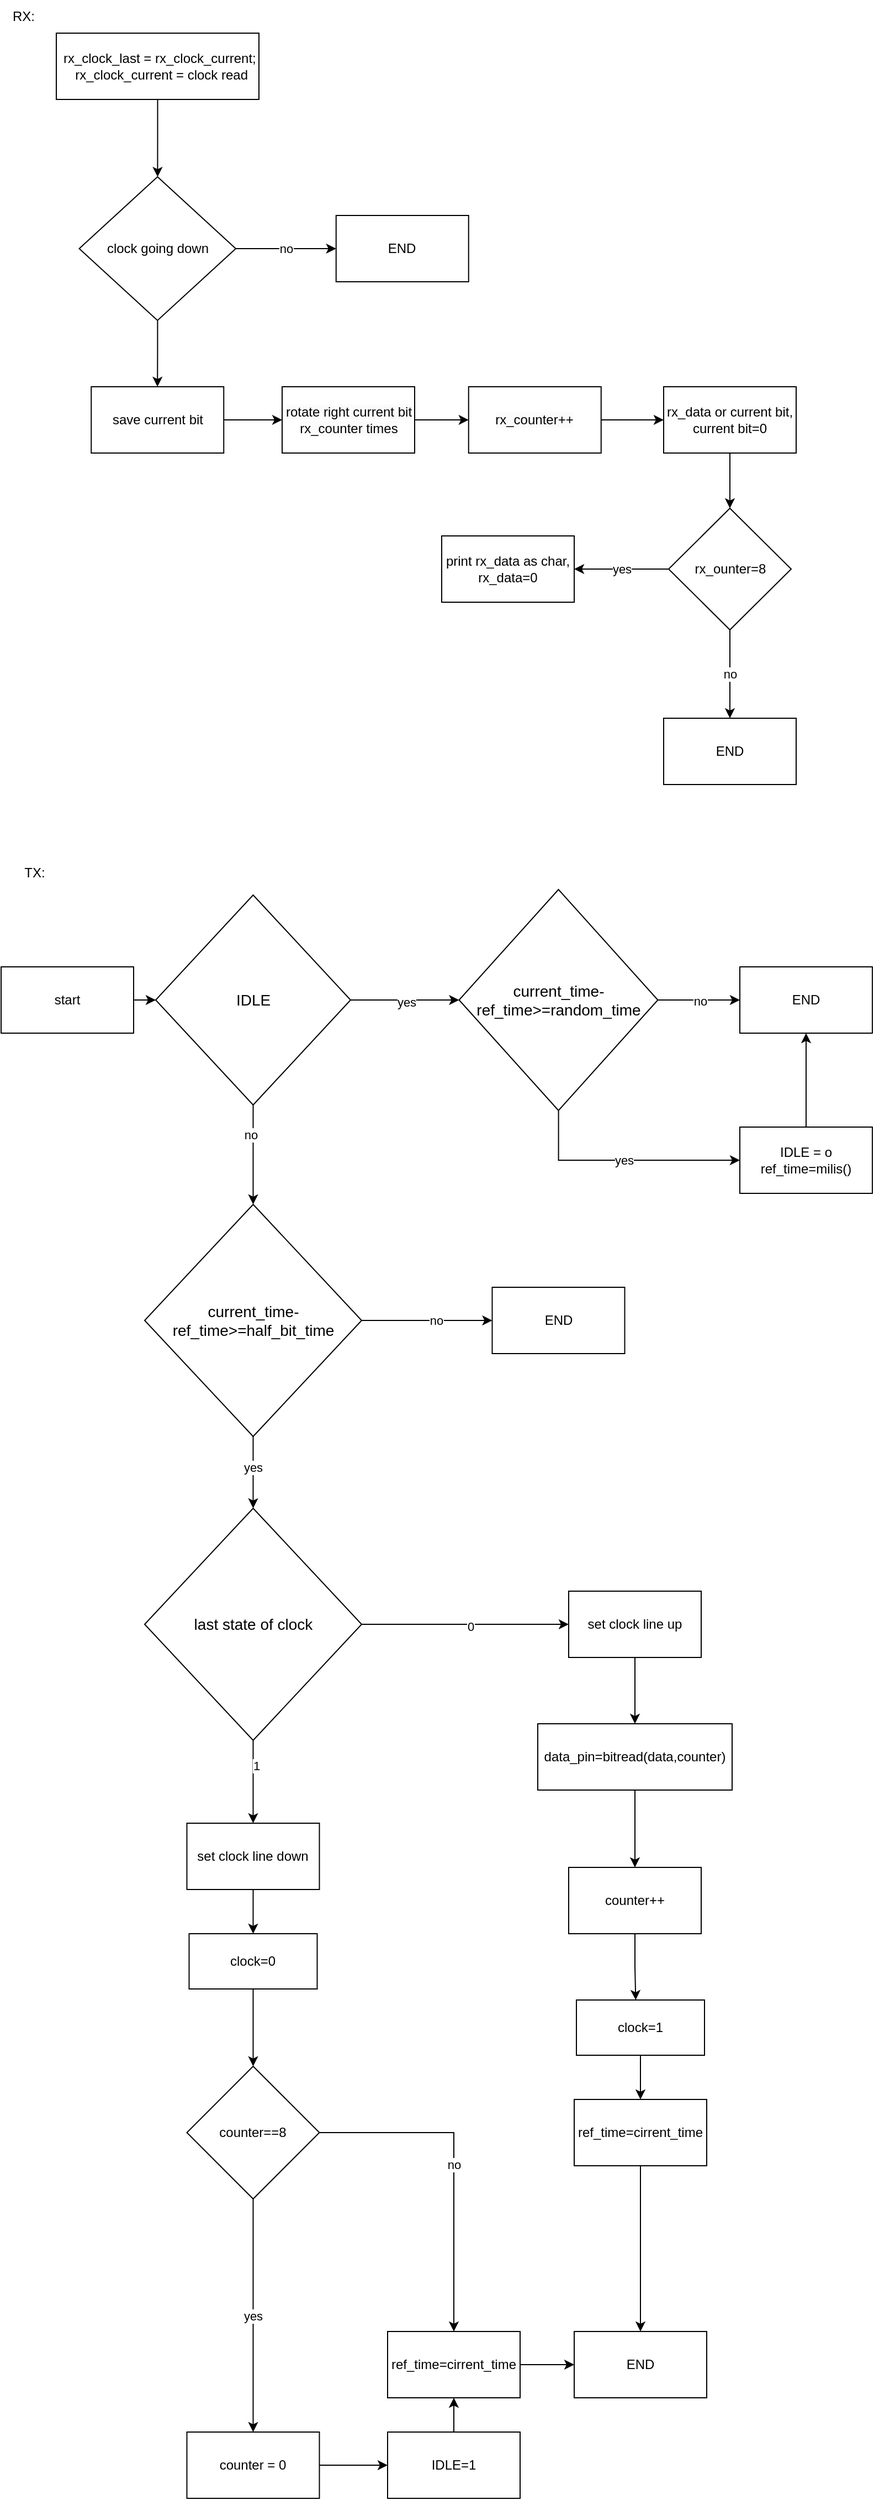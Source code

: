 <mxfile version="24.8.6">
  <diagram name="Page-1" id="fvH-GBh8lEM_DRjrQgWB">
    <mxGraphModel dx="1886" dy="-363" grid="1" gridSize="10" guides="1" tooltips="1" connect="1" arrows="1" fold="1" page="1" pageScale="1" pageWidth="827" pageHeight="1169" math="0" shadow="0">
      <root>
        <mxCell id="0" />
        <mxCell id="1" parent="0" />
        <mxCell id="hqMTRgyAmCMBQqR6_Q0m-12" value="&lt;div&gt;RX:&lt;/div&gt;" style="text;html=1;align=center;verticalAlign=middle;resizable=0;points=[];autosize=1;strokeColor=none;fillColor=none;" vertex="1" parent="1">
          <mxGeometry x="10" y="1169" width="40" height="30" as="geometry" />
        </mxCell>
        <mxCell id="hqMTRgyAmCMBQqR6_Q0m-68" value="TX:" style="text;html=1;align=center;verticalAlign=middle;resizable=0;points=[];autosize=1;strokeColor=none;fillColor=none;" vertex="1" parent="1">
          <mxGeometry x="20" y="1944" width="40" height="30" as="geometry" />
        </mxCell>
        <mxCell id="hqMTRgyAmCMBQqR6_Q0m-73" value="" style="edgeStyle=orthogonalEdgeStyle;rounded=0;orthogonalLoop=1;jettySize=auto;html=1;entryX=0;entryY=0.5;entryDx=0;entryDy=0;" edge="1" parent="1" source="hqMTRgyAmCMBQqR6_Q0m-70" target="hqMTRgyAmCMBQqR6_Q0m-117">
          <mxGeometry relative="1" as="geometry" />
        </mxCell>
        <mxCell id="hqMTRgyAmCMBQqR6_Q0m-111" value="yes" style="edgeLabel;html=1;align=center;verticalAlign=middle;resizable=0;points=[];" vertex="1" connectable="0" parent="hqMTRgyAmCMBQqR6_Q0m-73">
          <mxGeometry x="0.018" y="-2" relative="1" as="geometry">
            <mxPoint as="offset" />
          </mxGeometry>
        </mxCell>
        <mxCell id="hqMTRgyAmCMBQqR6_Q0m-75" value="" style="edgeStyle=orthogonalEdgeStyle;rounded=0;orthogonalLoop=1;jettySize=auto;html=1;" edge="1" parent="1" source="hqMTRgyAmCMBQqR6_Q0m-70" target="hqMTRgyAmCMBQqR6_Q0m-74">
          <mxGeometry relative="1" as="geometry" />
        </mxCell>
        <mxCell id="hqMTRgyAmCMBQqR6_Q0m-112" value="no" style="edgeLabel;html=1;align=center;verticalAlign=middle;resizable=0;points=[];" vertex="1" connectable="0" parent="hqMTRgyAmCMBQqR6_Q0m-75">
          <mxGeometry x="-0.4" y="-3" relative="1" as="geometry">
            <mxPoint as="offset" />
          </mxGeometry>
        </mxCell>
        <mxCell id="hqMTRgyAmCMBQqR6_Q0m-70" value="&lt;span style=&quot;font-size: 14px;&quot;&gt;IDLE&lt;/span&gt;" style="rhombus;whiteSpace=wrap;html=1;" vertex="1" parent="1">
          <mxGeometry x="150" y="1979" width="176.5" height="190" as="geometry" />
        </mxCell>
        <mxCell id="hqMTRgyAmCMBQqR6_Q0m-72" value="END" style="whiteSpace=wrap;html=1;" vertex="1" parent="1">
          <mxGeometry x="679" y="2044" width="120" height="60" as="geometry" />
        </mxCell>
        <mxCell id="hqMTRgyAmCMBQqR6_Q0m-77" value="" style="edgeStyle=orthogonalEdgeStyle;rounded=0;orthogonalLoop=1;jettySize=auto;html=1;" edge="1" parent="1" source="hqMTRgyAmCMBQqR6_Q0m-74" target="hqMTRgyAmCMBQqR6_Q0m-76">
          <mxGeometry relative="1" as="geometry" />
        </mxCell>
        <mxCell id="hqMTRgyAmCMBQqR6_Q0m-78" value="no" style="edgeLabel;html=1;align=center;verticalAlign=middle;resizable=0;points=[];" vertex="1" connectable="0" parent="hqMTRgyAmCMBQqR6_Q0m-77">
          <mxGeometry x="0.136" relative="1" as="geometry">
            <mxPoint as="offset" />
          </mxGeometry>
        </mxCell>
        <mxCell id="hqMTRgyAmCMBQqR6_Q0m-80" value="" style="edgeStyle=orthogonalEdgeStyle;rounded=0;orthogonalLoop=1;jettySize=auto;html=1;" edge="1" parent="1" source="hqMTRgyAmCMBQqR6_Q0m-74" target="hqMTRgyAmCMBQqR6_Q0m-79">
          <mxGeometry relative="1" as="geometry" />
        </mxCell>
        <mxCell id="hqMTRgyAmCMBQqR6_Q0m-84" value="yes" style="edgeLabel;html=1;align=center;verticalAlign=middle;resizable=0;points=[];" vertex="1" connectable="0" parent="hqMTRgyAmCMBQqR6_Q0m-80">
          <mxGeometry x="-0.158" y="-1" relative="1" as="geometry">
            <mxPoint as="offset" />
          </mxGeometry>
        </mxCell>
        <mxCell id="hqMTRgyAmCMBQqR6_Q0m-74" value="&lt;span style=&quot;font-size: 14px;&quot;&gt;current_time-ref_time&amp;gt;=half_bit_time&lt;/span&gt;" style="rhombus;whiteSpace=wrap;html=1;" vertex="1" parent="1">
          <mxGeometry x="140" y="2259" width="196.5" height="210" as="geometry" />
        </mxCell>
        <mxCell id="hqMTRgyAmCMBQqR6_Q0m-76" value="END" style="whiteSpace=wrap;html=1;" vertex="1" parent="1">
          <mxGeometry x="454.75" y="2334" width="120" height="60" as="geometry" />
        </mxCell>
        <mxCell id="hqMTRgyAmCMBQqR6_Q0m-82" value="" style="edgeStyle=orthogonalEdgeStyle;rounded=0;orthogonalLoop=1;jettySize=auto;html=1;entryX=0;entryY=0.5;entryDx=0;entryDy=0;" edge="1" parent="1" source="hqMTRgyAmCMBQqR6_Q0m-79" target="hqMTRgyAmCMBQqR6_Q0m-88">
          <mxGeometry relative="1" as="geometry">
            <mxPoint x="454.75" y="2654" as="targetPoint" />
          </mxGeometry>
        </mxCell>
        <mxCell id="hqMTRgyAmCMBQqR6_Q0m-83" value="0" style="edgeLabel;html=1;align=center;verticalAlign=middle;resizable=0;points=[];" vertex="1" connectable="0" parent="hqMTRgyAmCMBQqR6_Q0m-82">
          <mxGeometry x="0.051" y="-2" relative="1" as="geometry">
            <mxPoint as="offset" />
          </mxGeometry>
        </mxCell>
        <mxCell id="hqMTRgyAmCMBQqR6_Q0m-96" value="" style="edgeStyle=orthogonalEdgeStyle;rounded=0;orthogonalLoop=1;jettySize=auto;html=1;entryX=0.5;entryY=0;entryDx=0;entryDy=0;" edge="1" parent="1" source="hqMTRgyAmCMBQqR6_Q0m-79" target="hqMTRgyAmCMBQqR6_Q0m-98">
          <mxGeometry relative="1" as="geometry">
            <mxPoint x="238.25" y="3249" as="targetPoint" />
          </mxGeometry>
        </mxCell>
        <mxCell id="hqMTRgyAmCMBQqR6_Q0m-97" value="1" style="edgeLabel;html=1;align=center;verticalAlign=middle;resizable=0;points=[];" vertex="1" connectable="0" parent="hqMTRgyAmCMBQqR6_Q0m-96">
          <mxGeometry x="-0.395" y="2" relative="1" as="geometry">
            <mxPoint as="offset" />
          </mxGeometry>
        </mxCell>
        <mxCell id="hqMTRgyAmCMBQqR6_Q0m-79" value="&lt;span style=&quot;font-size: 14px;&quot;&gt;last state of clock&lt;/span&gt;" style="rhombus;whiteSpace=wrap;html=1;" vertex="1" parent="1">
          <mxGeometry x="140" y="2534" width="196.5" height="210" as="geometry" />
        </mxCell>
        <mxCell id="hqMTRgyAmCMBQqR6_Q0m-85" style="edgeStyle=orthogonalEdgeStyle;rounded=0;orthogonalLoop=1;jettySize=auto;html=1;entryX=0.5;entryY=0;entryDx=0;entryDy=0;" edge="1" parent="1" source="hqMTRgyAmCMBQqR6_Q0m-86" target="hqMTRgyAmCMBQqR6_Q0m-128">
          <mxGeometry relative="1" as="geometry">
            <mxPoint x="584" y="2849" as="targetPoint" />
          </mxGeometry>
        </mxCell>
        <mxCell id="hqMTRgyAmCMBQqR6_Q0m-86" value="data_pin=bitread(data,counter)" style="rounded=0;whiteSpace=wrap;html=1;" vertex="1" parent="1">
          <mxGeometry x="496" y="2729" width="176" height="60" as="geometry" />
        </mxCell>
        <mxCell id="hqMTRgyAmCMBQqR6_Q0m-87" style="edgeStyle=orthogonalEdgeStyle;rounded=0;orthogonalLoop=1;jettySize=auto;html=1;entryX=0.5;entryY=0;entryDx=0;entryDy=0;" edge="1" parent="1" source="hqMTRgyAmCMBQqR6_Q0m-88" target="hqMTRgyAmCMBQqR6_Q0m-86">
          <mxGeometry relative="1" as="geometry" />
        </mxCell>
        <mxCell id="hqMTRgyAmCMBQqR6_Q0m-88" value="set clock line up" style="whiteSpace=wrap;html=1;" vertex="1" parent="1">
          <mxGeometry x="524" y="2609" width="120" height="60" as="geometry" />
        </mxCell>
        <mxCell id="hqMTRgyAmCMBQqR6_Q0m-89" value="" style="edgeStyle=orthogonalEdgeStyle;rounded=0;orthogonalLoop=1;jettySize=auto;html=1;exitX=0.5;exitY=1;exitDx=0;exitDy=0;entryX=0.463;entryY=0;entryDx=0;entryDy=0;entryPerimeter=0;" edge="1" parent="1" source="hqMTRgyAmCMBQqR6_Q0m-128" target="hqMTRgyAmCMBQqR6_Q0m-92">
          <mxGeometry relative="1" as="geometry">
            <mxPoint x="584" y="2929" as="sourcePoint" />
            <Array as="points" />
          </mxGeometry>
        </mxCell>
        <mxCell id="hqMTRgyAmCMBQqR6_Q0m-94" value="" style="edgeStyle=orthogonalEdgeStyle;rounded=0;orthogonalLoop=1;jettySize=auto;html=1;entryX=0.5;entryY=0;entryDx=0;entryDy=0;" edge="1" parent="1" source="hqMTRgyAmCMBQqR6_Q0m-92" target="hqMTRgyAmCMBQqR6_Q0m-127">
          <mxGeometry relative="1" as="geometry" />
        </mxCell>
        <mxCell id="hqMTRgyAmCMBQqR6_Q0m-92" value="clock=1" style="whiteSpace=wrap;html=1;" vertex="1" parent="1">
          <mxGeometry x="531" y="2979" width="116" height="50" as="geometry" />
        </mxCell>
        <mxCell id="hqMTRgyAmCMBQqR6_Q0m-131" style="edgeStyle=orthogonalEdgeStyle;rounded=0;orthogonalLoop=1;jettySize=auto;html=1;entryX=0.5;entryY=0;entryDx=0;entryDy=0;" edge="1" parent="1" source="hqMTRgyAmCMBQqR6_Q0m-98" target="hqMTRgyAmCMBQqR6_Q0m-130">
          <mxGeometry relative="1" as="geometry" />
        </mxCell>
        <mxCell id="hqMTRgyAmCMBQqR6_Q0m-98" value="&lt;div&gt;set clock line down&lt;/div&gt;" style="rounded=0;whiteSpace=wrap;html=1;" vertex="1" parent="1">
          <mxGeometry x="178.25" y="2819" width="120" height="60" as="geometry" />
        </mxCell>
        <mxCell id="hqMTRgyAmCMBQqR6_Q0m-132" style="edgeStyle=orthogonalEdgeStyle;rounded=0;orthogonalLoop=1;jettySize=auto;html=1;entryX=0;entryY=0.5;entryDx=0;entryDy=0;" edge="1" parent="1" source="hqMTRgyAmCMBQqR6_Q0m-100" target="hqMTRgyAmCMBQqR6_Q0m-105">
          <mxGeometry relative="1" as="geometry" />
        </mxCell>
        <mxCell id="hqMTRgyAmCMBQqR6_Q0m-100" value="ref_time=cirrent_time" style="whiteSpace=wrap;html=1;" vertex="1" parent="1">
          <mxGeometry x="360" y="3279" width="120" height="60" as="geometry" />
        </mxCell>
        <mxCell id="hqMTRgyAmCMBQqR6_Q0m-104" value="" style="edgeStyle=orthogonalEdgeStyle;rounded=0;orthogonalLoop=1;jettySize=auto;html=1;exitX=0.5;exitY=1;exitDx=0;exitDy=0;" edge="1" parent="1" source="hqMTRgyAmCMBQqR6_Q0m-130" target="hqMTRgyAmCMBQqR6_Q0m-103">
          <mxGeometry relative="1" as="geometry">
            <mxPoint x="238.25" y="3169" as="sourcePoint" />
          </mxGeometry>
        </mxCell>
        <mxCell id="hqMTRgyAmCMBQqR6_Q0m-106" value="no" style="edgeStyle=orthogonalEdgeStyle;rounded=0;orthogonalLoop=1;jettySize=auto;html=1;entryX=0.5;entryY=0;entryDx=0;entryDy=0;" edge="1" parent="1" source="hqMTRgyAmCMBQqR6_Q0m-103" target="hqMTRgyAmCMBQqR6_Q0m-100">
          <mxGeometry relative="1" as="geometry">
            <Array as="points">
              <mxPoint x="420" y="3099" />
            </Array>
          </mxGeometry>
        </mxCell>
        <mxCell id="hqMTRgyAmCMBQqR6_Q0m-108" value="yes" style="edgeStyle=orthogonalEdgeStyle;rounded=0;orthogonalLoop=1;jettySize=auto;html=1;" edge="1" parent="1" source="hqMTRgyAmCMBQqR6_Q0m-103" target="hqMTRgyAmCMBQqR6_Q0m-107">
          <mxGeometry relative="1" as="geometry" />
        </mxCell>
        <mxCell id="hqMTRgyAmCMBQqR6_Q0m-103" value="counter==8" style="rhombus;whiteSpace=wrap;html=1;rounded=0;" vertex="1" parent="1">
          <mxGeometry x="178.25" y="3039" width="120" height="120" as="geometry" />
        </mxCell>
        <mxCell id="hqMTRgyAmCMBQqR6_Q0m-105" value="END" style="whiteSpace=wrap;html=1;rounded=0;" vertex="1" parent="1">
          <mxGeometry x="529" y="3279" width="120" height="60" as="geometry" />
        </mxCell>
        <mxCell id="hqMTRgyAmCMBQqR6_Q0m-109" style="edgeStyle=orthogonalEdgeStyle;rounded=0;orthogonalLoop=1;jettySize=auto;html=1;entryX=0;entryY=0.5;entryDx=0;entryDy=0;" edge="1" parent="1" source="hqMTRgyAmCMBQqR6_Q0m-107" target="hqMTRgyAmCMBQqR6_Q0m-113">
          <mxGeometry relative="1" as="geometry">
            <mxPoint x="440" y="3400" as="targetPoint" />
          </mxGeometry>
        </mxCell>
        <mxCell id="hqMTRgyAmCMBQqR6_Q0m-107" value="&lt;div&gt;counter = 0&lt;/div&gt;" style="whiteSpace=wrap;html=1;rounded=0;" vertex="1" parent="1">
          <mxGeometry x="178.25" y="3370" width="120" height="60" as="geometry" />
        </mxCell>
        <mxCell id="hqMTRgyAmCMBQqR6_Q0m-116" value="" style="edgeStyle=orthogonalEdgeStyle;rounded=0;orthogonalLoop=1;jettySize=auto;html=1;entryX=0.5;entryY=1;entryDx=0;entryDy=0;" edge="1" parent="1" source="hqMTRgyAmCMBQqR6_Q0m-113" target="hqMTRgyAmCMBQqR6_Q0m-100">
          <mxGeometry relative="1" as="geometry">
            <mxPoint x="531" y="3499" as="targetPoint" />
            <Array as="points">
              <mxPoint x="420" y="3399" />
              <mxPoint x="420" y="3399" />
            </Array>
          </mxGeometry>
        </mxCell>
        <mxCell id="hqMTRgyAmCMBQqR6_Q0m-113" value="IDLE=1" style="whiteSpace=wrap;html=1;" vertex="1" parent="1">
          <mxGeometry x="360" y="3370" width="120" height="60" as="geometry" />
        </mxCell>
        <mxCell id="hqMTRgyAmCMBQqR6_Q0m-118" style="edgeStyle=orthogonalEdgeStyle;rounded=0;orthogonalLoop=1;jettySize=auto;html=1;entryX=0;entryY=0.5;entryDx=0;entryDy=0;" edge="1" parent="1" source="hqMTRgyAmCMBQqR6_Q0m-117" target="hqMTRgyAmCMBQqR6_Q0m-72">
          <mxGeometry relative="1" as="geometry" />
        </mxCell>
        <mxCell id="hqMTRgyAmCMBQqR6_Q0m-119" value="no" style="edgeLabel;html=1;align=center;verticalAlign=middle;resizable=0;points=[];" vertex="1" connectable="0" parent="hqMTRgyAmCMBQqR6_Q0m-118">
          <mxGeometry x="0.03" y="-1" relative="1" as="geometry">
            <mxPoint as="offset" />
          </mxGeometry>
        </mxCell>
        <mxCell id="hqMTRgyAmCMBQqR6_Q0m-121" value="yes" style="edgeStyle=orthogonalEdgeStyle;rounded=0;orthogonalLoop=1;jettySize=auto;html=1;" edge="1" parent="1" source="hqMTRgyAmCMBQqR6_Q0m-117" target="hqMTRgyAmCMBQqR6_Q0m-120">
          <mxGeometry relative="1" as="geometry">
            <Array as="points">
              <mxPoint x="515" y="2219" />
            </Array>
          </mxGeometry>
        </mxCell>
        <mxCell id="hqMTRgyAmCMBQqR6_Q0m-117" value="&lt;span style=&quot;font-size: 14px;&quot;&gt;current_time-ref_time&amp;gt;=random_time&lt;/span&gt;" style="rhombus;whiteSpace=wrap;html=1;" vertex="1" parent="1">
          <mxGeometry x="424.75" y="1974" width="180" height="200" as="geometry" />
        </mxCell>
        <mxCell id="hqMTRgyAmCMBQqR6_Q0m-124" style="edgeStyle=orthogonalEdgeStyle;rounded=0;orthogonalLoop=1;jettySize=auto;html=1;entryX=0.5;entryY=1;entryDx=0;entryDy=0;" edge="1" parent="1" source="hqMTRgyAmCMBQqR6_Q0m-120" target="hqMTRgyAmCMBQqR6_Q0m-72">
          <mxGeometry relative="1" as="geometry" />
        </mxCell>
        <mxCell id="hqMTRgyAmCMBQqR6_Q0m-120" value="IDLE = o&lt;div&gt;ref_time=milis()&lt;/div&gt;" style="whiteSpace=wrap;html=1;" vertex="1" parent="1">
          <mxGeometry x="679" y="2189" width="120" height="60" as="geometry" />
        </mxCell>
        <mxCell id="hqMTRgyAmCMBQqR6_Q0m-126" style="edgeStyle=orthogonalEdgeStyle;rounded=0;orthogonalLoop=1;jettySize=auto;html=1;entryX=0;entryY=0.5;entryDx=0;entryDy=0;" edge="1" parent="1" source="hqMTRgyAmCMBQqR6_Q0m-125" target="hqMTRgyAmCMBQqR6_Q0m-70">
          <mxGeometry relative="1" as="geometry" />
        </mxCell>
        <mxCell id="hqMTRgyAmCMBQqR6_Q0m-125" value="start" style="whiteSpace=wrap;html=1;" vertex="1" parent="1">
          <mxGeometry x="10" y="2044" width="120" height="60" as="geometry" />
        </mxCell>
        <mxCell id="hqMTRgyAmCMBQqR6_Q0m-129" style="edgeStyle=orthogonalEdgeStyle;rounded=0;orthogonalLoop=1;jettySize=auto;html=1;entryX=0.5;entryY=0;entryDx=0;entryDy=0;" edge="1" parent="1" source="hqMTRgyAmCMBQqR6_Q0m-127" target="hqMTRgyAmCMBQqR6_Q0m-105">
          <mxGeometry relative="1" as="geometry">
            <Array as="points">
              <mxPoint x="589" y="3269" />
            </Array>
          </mxGeometry>
        </mxCell>
        <mxCell id="hqMTRgyAmCMBQqR6_Q0m-127" value="ref_time=cirrent_time" style="whiteSpace=wrap;html=1;" vertex="1" parent="1">
          <mxGeometry x="529" y="3069" width="120" height="60" as="geometry" />
        </mxCell>
        <mxCell id="hqMTRgyAmCMBQqR6_Q0m-128" value="counter++" style="whiteSpace=wrap;html=1;rounded=0;" vertex="1" parent="1">
          <mxGeometry x="524" y="2859" width="120" height="60" as="geometry" />
        </mxCell>
        <mxCell id="hqMTRgyAmCMBQqR6_Q0m-130" value="clock=0" style="whiteSpace=wrap;html=1;" vertex="1" parent="1">
          <mxGeometry x="180.25" y="2919" width="116" height="50" as="geometry" />
        </mxCell>
        <mxCell id="hqMTRgyAmCMBQqR6_Q0m-135" value="" style="edgeStyle=orthogonalEdgeStyle;rounded=0;orthogonalLoop=1;jettySize=auto;html=1;" edge="1" parent="1" source="hqMTRgyAmCMBQqR6_Q0m-133" target="hqMTRgyAmCMBQqR6_Q0m-134">
          <mxGeometry relative="1" as="geometry" />
        </mxCell>
        <mxCell id="hqMTRgyAmCMBQqR6_Q0m-133" value="&lt;div&gt;&amp;nbsp;rx_clock_last = rx_clock_current;&lt;/div&gt;&lt;div&gt;&amp;nbsp; rx_clock_current = clock read&lt;/div&gt;" style="whiteSpace=wrap;html=1;" vertex="1" parent="1">
          <mxGeometry x="60" y="1199" width="183.5" height="60" as="geometry" />
        </mxCell>
        <mxCell id="hqMTRgyAmCMBQqR6_Q0m-137" value="no" style="edgeStyle=orthogonalEdgeStyle;rounded=0;orthogonalLoop=1;jettySize=auto;html=1;" edge="1" parent="1" source="hqMTRgyAmCMBQqR6_Q0m-134" target="hqMTRgyAmCMBQqR6_Q0m-136">
          <mxGeometry relative="1" as="geometry" />
        </mxCell>
        <mxCell id="hqMTRgyAmCMBQqR6_Q0m-139" value="" style="edgeStyle=orthogonalEdgeStyle;rounded=0;orthogonalLoop=1;jettySize=auto;html=1;" edge="1" parent="1" source="hqMTRgyAmCMBQqR6_Q0m-134" target="hqMTRgyAmCMBQqR6_Q0m-138">
          <mxGeometry relative="1" as="geometry" />
        </mxCell>
        <mxCell id="hqMTRgyAmCMBQqR6_Q0m-134" value="clock going down" style="rhombus;whiteSpace=wrap;html=1;" vertex="1" parent="1">
          <mxGeometry x="80.75" y="1329" width="141.75" height="130" as="geometry" />
        </mxCell>
        <mxCell id="hqMTRgyAmCMBQqR6_Q0m-136" value="END" style="whiteSpace=wrap;html=1;" vertex="1" parent="1">
          <mxGeometry x="313.375" y="1364" width="120" height="60" as="geometry" />
        </mxCell>
        <mxCell id="hqMTRgyAmCMBQqR6_Q0m-141" value="" style="edgeStyle=orthogonalEdgeStyle;rounded=0;orthogonalLoop=1;jettySize=auto;html=1;entryX=0;entryY=0.5;entryDx=0;entryDy=0;exitX=1;exitY=0.5;exitDx=0;exitDy=0;" edge="1" parent="1" source="hqMTRgyAmCMBQqR6_Q0m-148" target="hqMTRgyAmCMBQqR6_Q0m-144">
          <mxGeometry relative="1" as="geometry">
            <mxPoint x="278.255" y="1549" as="targetPoint" />
          </mxGeometry>
        </mxCell>
        <mxCell id="hqMTRgyAmCMBQqR6_Q0m-147" value="" style="edgeStyle=orthogonalEdgeStyle;rounded=0;orthogonalLoop=1;jettySize=auto;html=1;" edge="1" parent="1" source="hqMTRgyAmCMBQqR6_Q0m-138" target="hqMTRgyAmCMBQqR6_Q0m-146">
          <mxGeometry relative="1" as="geometry" />
        </mxCell>
        <mxCell id="hqMTRgyAmCMBQqR6_Q0m-138" value="save current bit" style="whiteSpace=wrap;html=1;" vertex="1" parent="1">
          <mxGeometry x="91.625" y="1519" width="120" height="60" as="geometry" />
        </mxCell>
        <mxCell id="hqMTRgyAmCMBQqR6_Q0m-145" value="no" style="edgeStyle=orthogonalEdgeStyle;rounded=0;orthogonalLoop=1;jettySize=auto;html=1;entryX=0.5;entryY=0;entryDx=0;entryDy=0;exitX=0.5;exitY=1;exitDx=0;exitDy=0;" edge="1" parent="1" source="hqMTRgyAmCMBQqR6_Q0m-142" target="hqMTRgyAmCMBQqR6_Q0m-150">
          <mxGeometry x="-0.001" relative="1" as="geometry">
            <mxPoint as="offset" />
          </mxGeometry>
        </mxCell>
        <mxCell id="hqMTRgyAmCMBQqR6_Q0m-153" value="yes" style="edgeStyle=orthogonalEdgeStyle;rounded=0;orthogonalLoop=1;jettySize=auto;html=1;" edge="1" parent="1" source="hqMTRgyAmCMBQqR6_Q0m-142" target="hqMTRgyAmCMBQqR6_Q0m-152">
          <mxGeometry relative="1" as="geometry" />
        </mxCell>
        <mxCell id="hqMTRgyAmCMBQqR6_Q0m-142" value="rx_ounter=8" style="rhombus;whiteSpace=wrap;html=1;" vertex="1" parent="1">
          <mxGeometry x="614.5" y="1629" width="111" height="110" as="geometry" />
        </mxCell>
        <mxCell id="hqMTRgyAmCMBQqR6_Q0m-151" value="" style="edgeStyle=orthogonalEdgeStyle;rounded=0;orthogonalLoop=1;jettySize=auto;html=1;entryX=0.5;entryY=0;entryDx=0;entryDy=0;exitX=0.5;exitY=1;exitDx=0;exitDy=0;" edge="1" parent="1" source="hqMTRgyAmCMBQqR6_Q0m-144" target="hqMTRgyAmCMBQqR6_Q0m-142">
          <mxGeometry relative="1" as="geometry" />
        </mxCell>
        <mxCell id="hqMTRgyAmCMBQqR6_Q0m-144" value="rx_data or current bit,&lt;div&gt;current bit=0&lt;/div&gt;" style="whiteSpace=wrap;html=1;" vertex="1" parent="1">
          <mxGeometry x="610" y="1519" width="120" height="60" as="geometry" />
        </mxCell>
        <mxCell id="hqMTRgyAmCMBQqR6_Q0m-149" value="" style="edgeStyle=orthogonalEdgeStyle;rounded=0;orthogonalLoop=1;jettySize=auto;html=1;" edge="1" parent="1" source="hqMTRgyAmCMBQqR6_Q0m-146" target="hqMTRgyAmCMBQqR6_Q0m-148">
          <mxGeometry relative="1" as="geometry" />
        </mxCell>
        <mxCell id="hqMTRgyAmCMBQqR6_Q0m-146" value="&lt;br&gt;&lt;span style=&quot;color: rgb(0, 0, 0); font-family: Helvetica; font-size: 12px; font-style: normal; font-variant-ligatures: normal; font-variant-caps: normal; font-weight: 400; letter-spacing: normal; orphans: 2; text-align: center; text-indent: 0px; text-transform: none; widows: 2; word-spacing: 0px; -webkit-text-stroke-width: 0px; white-space: normal; background-color: rgb(251, 251, 251); text-decoration-thickness: initial; text-decoration-style: initial; text-decoration-color: initial; display: inline !important; float: none;&quot;&gt;rotate right current bit rx_counter times&lt;/span&gt;&lt;div&gt;&lt;br&gt;&lt;/div&gt;" style="whiteSpace=wrap;html=1;" vertex="1" parent="1">
          <mxGeometry x="264.505" y="1519" width="120" height="60" as="geometry" />
        </mxCell>
        <mxCell id="hqMTRgyAmCMBQqR6_Q0m-148" value="&lt;span style=&quot;color: rgb(0, 0, 0); font-family: Helvetica; font-size: 12px; font-style: normal; font-variant-ligatures: normal; font-variant-caps: normal; font-weight: 400; letter-spacing: normal; orphans: 2; text-align: center; text-indent: 0px; text-transform: none; widows: 2; word-spacing: 0px; -webkit-text-stroke-width: 0px; white-space: normal; background-color: rgb(251, 251, 251); text-decoration-thickness: initial; text-decoration-style: initial; text-decoration-color: initial; display: inline !important; float: none;&quot;&gt;rx_counter++&lt;/span&gt;" style="whiteSpace=wrap;html=1;" vertex="1" parent="1">
          <mxGeometry x="433.375" y="1519" width="120" height="60" as="geometry" />
        </mxCell>
        <mxCell id="hqMTRgyAmCMBQqR6_Q0m-150" value="END" style="whiteSpace=wrap;html=1;" vertex="1" parent="1">
          <mxGeometry x="610" y="1819" width="120" height="60" as="geometry" />
        </mxCell>
        <mxCell id="hqMTRgyAmCMBQqR6_Q0m-152" value="print rx_data as char,&lt;div&gt;rx_data=0&lt;/div&gt;" style="whiteSpace=wrap;html=1;" vertex="1" parent="1">
          <mxGeometry x="409" y="1654" width="120" height="60" as="geometry" />
        </mxCell>
      </root>
    </mxGraphModel>
  </diagram>
</mxfile>
